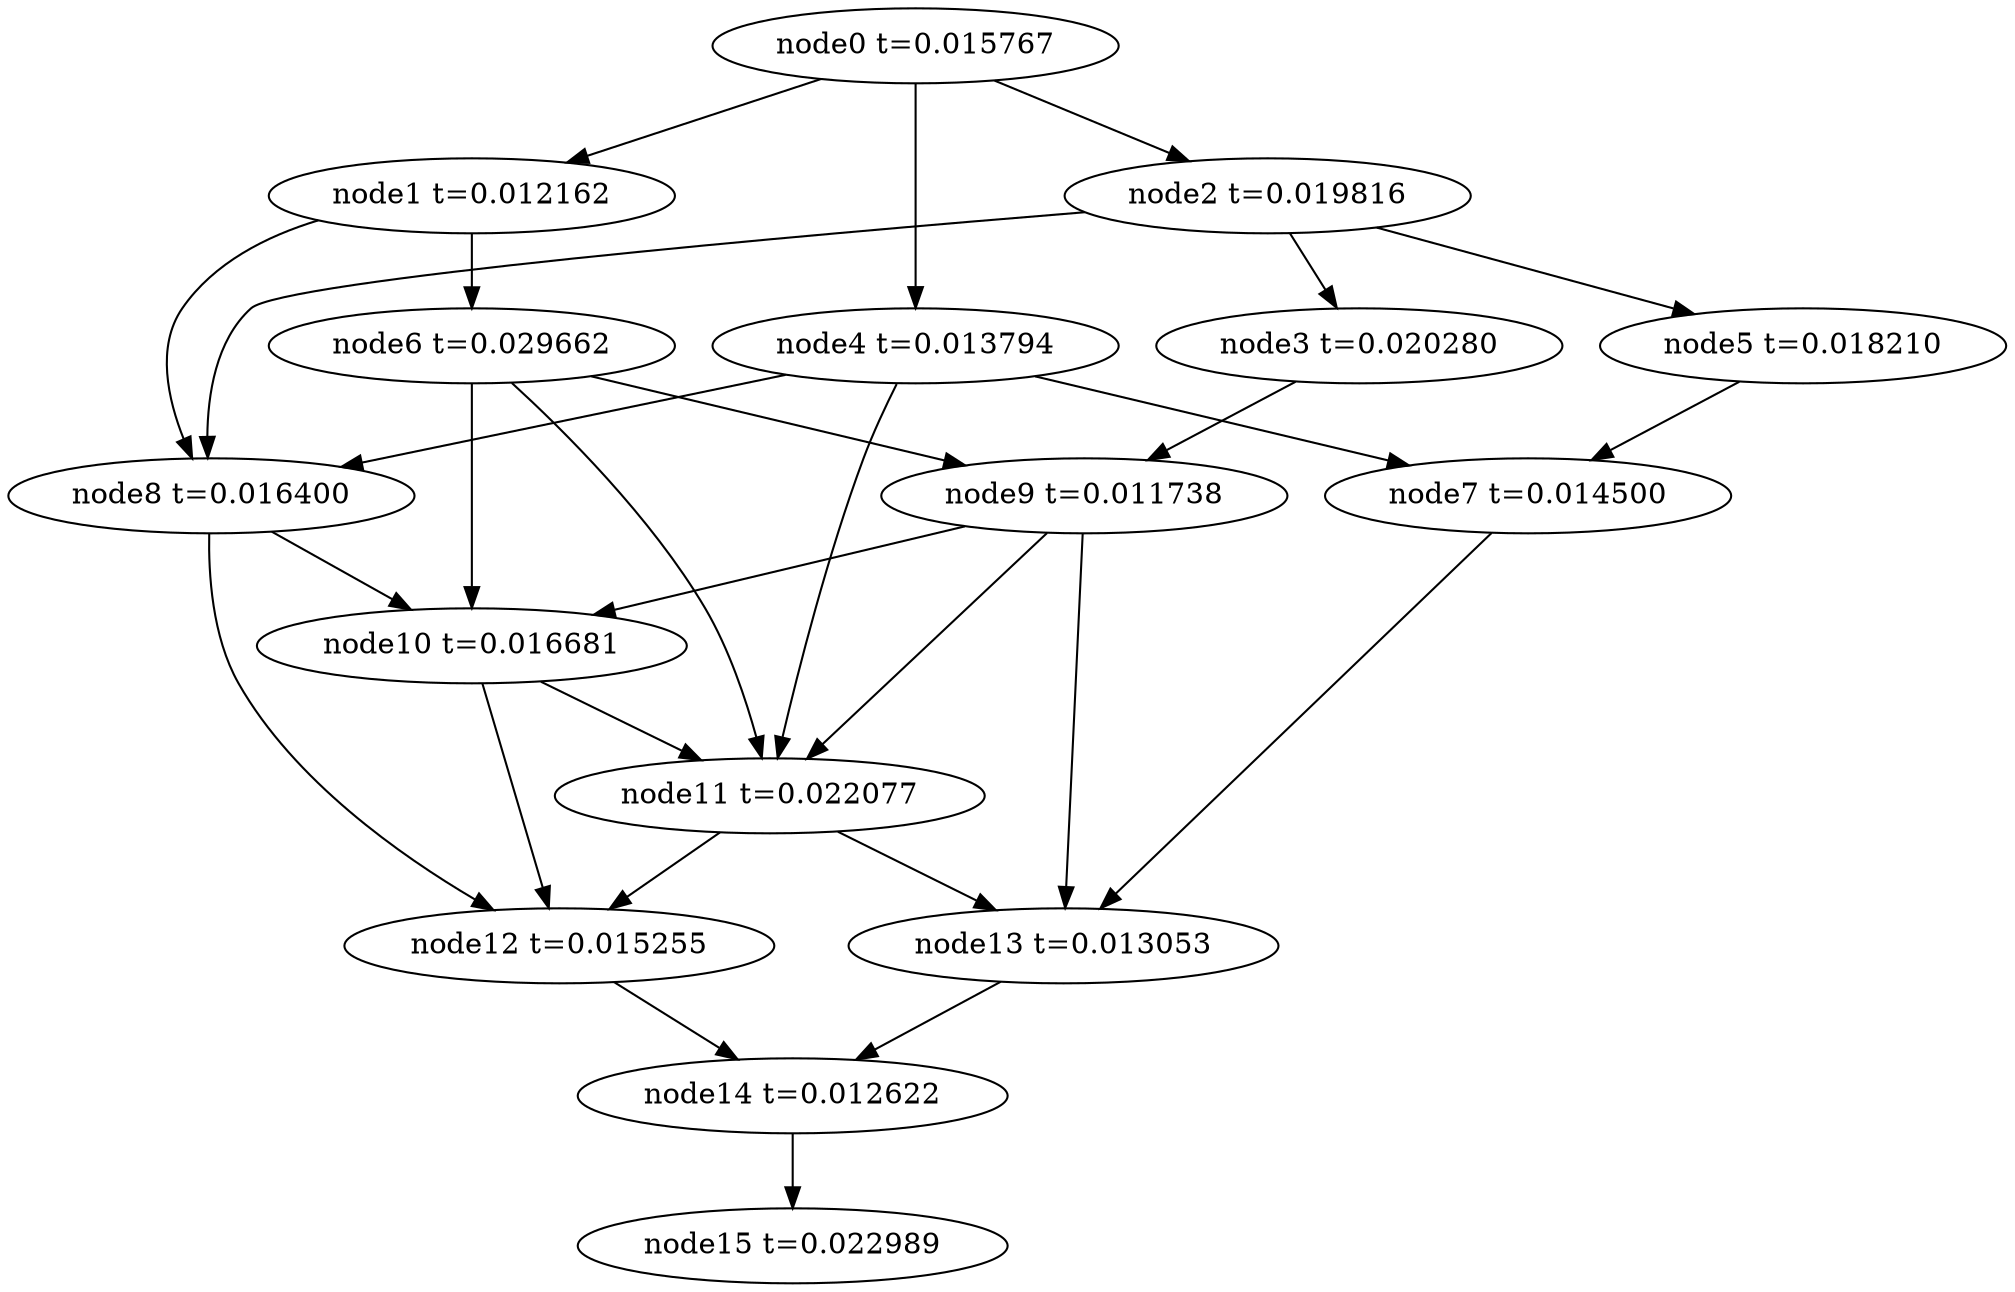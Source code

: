 digraph g{
	node15[label="node15 t=0.022989"]
	node14 -> node15
	node14[label="node14 t=0.012622"];
	node13 -> node14
	node13[label="node13 t=0.013053"];
	node12 -> node14
	node12[label="node12 t=0.015255"];
	node11 -> node13
	node11 -> node12
	node11[label="node11 t=0.022077"];
	node10 -> node12
	node10 -> node11
	node10[label="node10 t=0.016681"];
	node9 -> node13
	node9 -> node11
	node9 -> node10
	node9[label="node9 t=0.011738"];
	node8 -> node12
	node8 -> node10
	node8[label="node8 t=0.016400"];
	node7 -> node13
	node7[label="node7 t=0.014500"];
	node6 -> node11
	node6 -> node10
	node6 -> node9
	node6[label="node6 t=0.029662"];
	node5 -> node7
	node5[label="node5 t=0.018210"];
	node4 -> node11
	node4 -> node8
	node4 -> node7
	node4[label="node4 t=0.013794"];
	node3 -> node9
	node3[label="node3 t=0.020280"];
	node2 -> node8
	node2 -> node5
	node2 -> node3
	node2[label="node2 t=0.019816"];
	node1 -> node8
	node1 -> node6
	node1[label="node1 t=0.012162"];
	node0 -> node4
	node0 -> node2
	node0 -> node1
	node0[label="node0 t=0.015767"];
}

